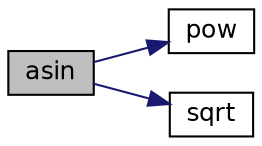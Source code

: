 digraph "asin"
{
 // INTERACTIVE_SVG=YES
 // LATEX_PDF_SIZE
  bgcolor="transparent";
  edge [fontname="Helvetica",fontsize="12",labelfontname="Helvetica",labelfontsize="12"];
  node [fontname="Helvetica",fontsize="12",shape=record];
  rankdir="LR";
  Node1 [label="asin",height=0.2,width=0.4,color="black", fillcolor="grey75", style="filled", fontcolor="black",tooltip=" "];
  Node1 -> Node2 [color="midnightblue",fontsize="12",style="solid"];
  Node2 [label="pow",height=0.2,width=0.4,color="black",URL="$autodiff_8libmd_8cc_a4fd9e414f0c7ab2098dcea6c6de318d9.html#a4fd9e414f0c7ab2098dcea6c6de318d9",tooltip=" "];
  Node1 -> Node3 [color="midnightblue",fontsize="12",style="solid"];
  Node3 [label="sqrt",height=0.2,width=0.4,color="black",URL="$autodiff_8libmd_8cc_af33bda4d5a7fc8ad1679ec339a730045.html#af33bda4d5a7fc8ad1679ec339a730045",tooltip=" "];
}
